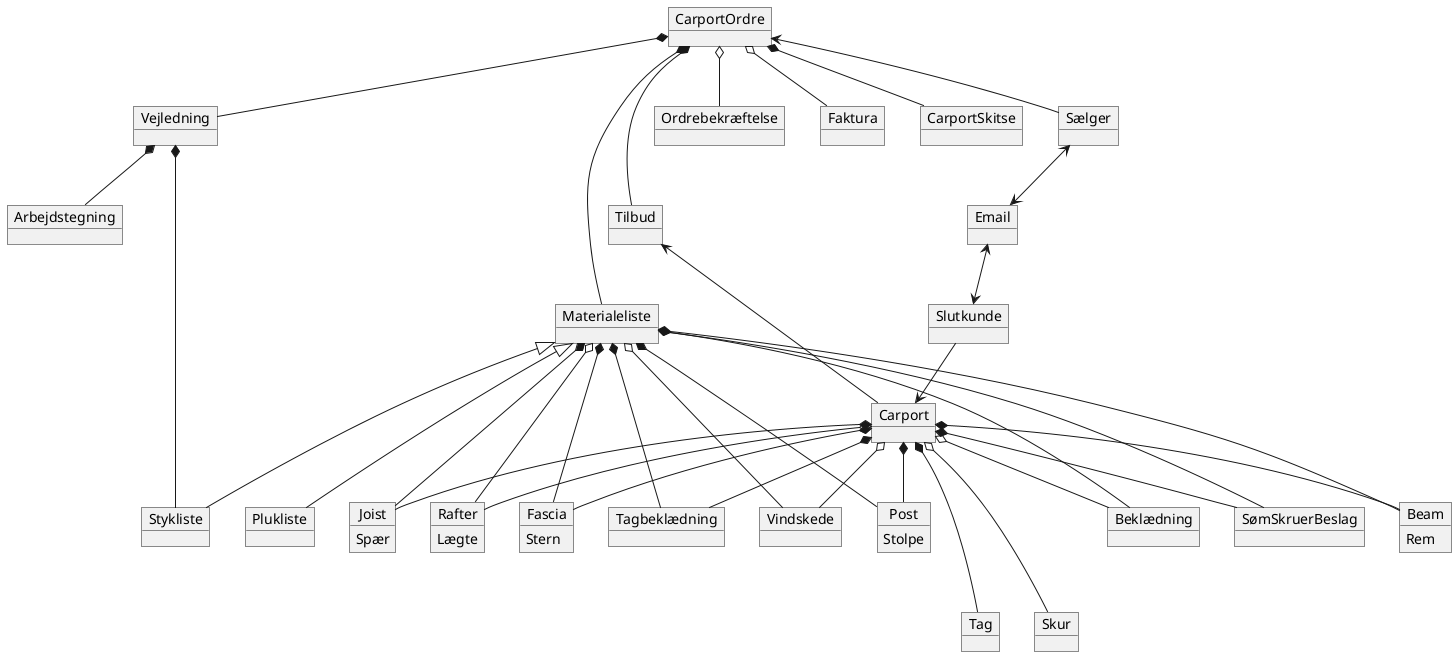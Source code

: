 @startuml
'https://plantuml.com/object-diagram

object CarportOrdre
object Carport
object Materialeliste
object Tilbud
object Plukliste
object Stykliste
object Vejledning
object Ordrebekræftelse
object Faktura
object CarportSkitse
object Arbejdstegning
object Post {
Stolpe
}
object Beam {
Rem
}
object Joist {
Spær
}
object Rafter {
Lægte
}
object Fascia {
Stern
}
object Tagbeklædning
object Vindskede
object Beklædning
object SømSkruerBeslag
object Sælger
object Slutkunde
object Email
object Tag
object Skur


CarportOrdre *-- Tilbud
CarportOrdre *--- Materialeliste
CarportOrdre *-- CarportSkitse
CarportOrdre *-- Vejledning
CarportOrdre o-- Ordrebekræftelse
CarportOrdre o-- Faktura
Vejledning *-- Stykliste
Vejledning *-- Arbejdstegning
Materialeliste <|--- Stykliste
Materialeliste <|--- Plukliste
Carport *- Post
Carport *- Beam
Carport *- Joist
Carport o-- Rafter
Carport *-- Tagbeklædning
Carport *-- Fascia
Carport o-- Vindskede
Carport o-- Beklædning
Carport *-- SømSkruerBeslag
Carport *--- Tag
Carport o--- Skur
Materialeliste *--- Post
Materialeliste *--- Joist
Materialeliste *--- Beam
Materialeliste o--- Rafter
Materialeliste *--- Tagbeklædning
Materialeliste *--- Fascia
Materialeliste o--- Vindskede
Materialeliste o--- Beklædning
Materialeliste *--- SømSkruerBeslag
Slutkunde --> Carport
Tilbud <-- Carport
CarportOrdre <-- Sælger
Sælger <--> Email
Email <--> Slutkunde


@enduml

extends <|-- (is-a)
composition *-- (must-have)
Aggregation o-- (can-have)
Associering <--